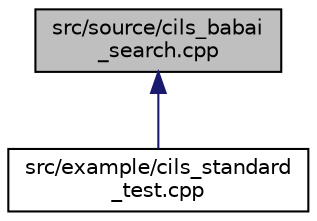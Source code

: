 digraph "src/source/cils_babai_search.cpp"
{
 // LATEX_PDF_SIZE
  edge [fontname="Helvetica",fontsize="10",labelfontname="Helvetica",labelfontsize="10"];
  node [fontname="Helvetica",fontsize="10",shape=record];
  Node1 [label="src/source/cils_babai\l_search.cpp",height=0.2,width=0.4,color="black", fillcolor="grey75", style="filled", fontcolor="black",tooltip="Computation of integer least square problem by constrained non-block Babai Estimator."];
  Node1 -> Node2 [dir="back",color="midnightblue",fontsize="10",style="solid",fontname="Helvetica"];
  Node2 [label="src/example/cils_standard\l_test.cpp",height=0.2,width=0.4,color="black", fillcolor="white", style="filled",URL="$cils__standard__test_8cpp.html",tooltip=" "];
}
